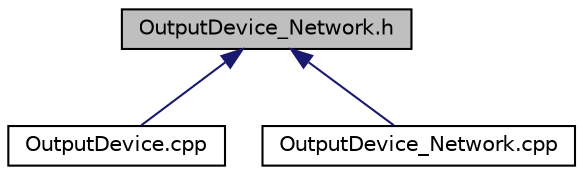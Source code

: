 digraph "OutputDevice_Network.h"
{
  edge [fontname="Helvetica",fontsize="10",labelfontname="Helvetica",labelfontsize="10"];
  node [fontname="Helvetica",fontsize="10",shape=record];
  Node36 [label="OutputDevice_Network.h",height=0.2,width=0.4,color="black", fillcolor="grey75", style="filled", fontcolor="black"];
  Node36 -> Node37 [dir="back",color="midnightblue",fontsize="10",style="solid",fontname="Helvetica"];
  Node37 [label="OutputDevice.cpp",height=0.2,width=0.4,color="black", fillcolor="white", style="filled",URL="$d5/d9c/_output_device_8cpp.html"];
  Node36 -> Node38 [dir="back",color="midnightblue",fontsize="10",style="solid",fontname="Helvetica"];
  Node38 [label="OutputDevice_Network.cpp",height=0.2,width=0.4,color="black", fillcolor="white", style="filled",URL="$de/d99/_output_device___network_8cpp.html"];
}
